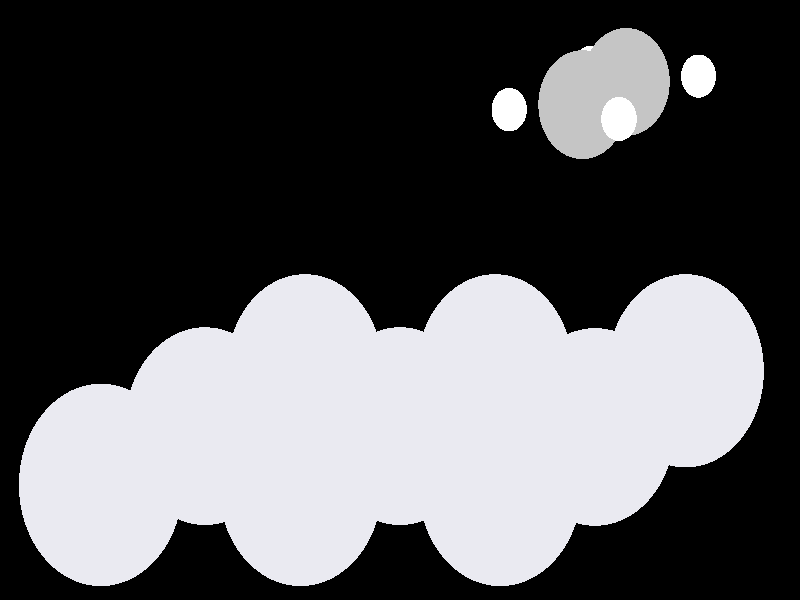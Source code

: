 #include "colors.inc"
#include "finish.inc"

global_settings {assumed_gamma 1 max_trace_level 6}
background {color White transmit 1.0}
camera {perspective
  right -11.34*x up 6.88*y
  direction 100.00*z
  location <0,0,100.00> look_at <0,0,0>}


light_source {<  2.00,   3.00,  40.00> color White
  area_light <0.70, 0, 0>, <0, 0.70, 0>, 3, 3
  adaptive 1 jitter}
// no fog
#declare simple = finish {phong 0.7}
#declare pale = finish {ambient 0.5 diffuse 0.85 roughness 0.001 specular 0.200 }
#declare intermediate = finish {ambient 0.3 diffuse 0.6 specular 0.1 roughness 0.04}
#declare vmd = finish {ambient 0.0 diffuse 0.65 phong 0.1 phong_size 40.0 specular 0.5 }
#declare jmol = finish {ambient 0.2 diffuse 0.6 specular 1 roughness 0.001 metallic}
#declare ase2 = finish {ambient 0.05 brilliance 3 diffuse 0.6 metallic specular 0.7 roughness 0.04 reflection 0.15}
#declare ase3 = finish {ambient 0.15 brilliance 2 diffuse 0.6 metallic specular 1.0 roughness 0.001 reflection 0.0}
#declare glass = finish {ambient 0.05 diffuse 0.3 specular 1.0 roughness 0.001}
#declare glass2 = finish {ambient 0.01 diffuse 0.3 specular 1.0 reflection 0.25 roughness 0.001}
#declare Rcell = 0.050;
#declare Rbond = 0.100;

#macro atom(LOC, R, COL, TRANS, FIN)
  sphere{LOC, R texture{pigment{color COL transmit TRANS} finish{FIN}}}
#end
#macro constrain(LOC, R, COL, TRANS FIN)
union{torus{R, Rcell rotate 45*z texture{pigment{color COL transmit TRANS} finish{FIN}}}
     torus{R, Rcell rotate -45*z texture{pigment{color COL transmit TRANS} finish{FIN}}}
     translate LOC}
#end

// no cell vertices
atom(< -4.24,  -2.12,   0.00>, 1.16, rgb <0.82, 0.82, 0.88>, 0.0, ase3) // #0
atom(< -1.41,  -2.12,  -0.00>, 1.16, rgb <0.82, 0.82, 0.88>, 0.0, ase3) // #1
atom(<  1.42,  -2.12,  -0.00>, 1.16, rgb <0.82, 0.82, 0.88>, 0.0, ase3) // #2
atom(< -2.83,  -1.48,  -2.36>, 1.16, rgb <0.82, 0.82, 0.88>, 0.0, ase3) // #3
atom(<  0.00,  -1.48,  -2.36>, 1.16, rgb <0.82, 0.82, 0.88>, 0.0, ase3) // #4
atom(<  2.83,  -1.49,  -2.36>, 1.16, rgb <0.82, 0.82, 0.88>, 0.0, ase3) // #5
atom(< -1.41,  -0.85,  -4.73>, 1.16, rgb <0.82, 0.82, 0.88>, 0.0, ase3) // #6
atom(<  1.41,  -0.85,  -4.73>, 1.16, rgb <0.82, 0.82, 0.88>, 0.0, ase3) // #7
atom(<  4.24,  -0.85,  -4.73>, 1.16, rgb <0.82, 0.82, 0.88>, 0.0, ase3) // #8
atom(<  3.20,   2.14,  -3.09>, 0.26, rgb <1.00, 1.00, 1.00>, 0.0, ase3) // #9
atom(<  1.61,   2.27,  -4.02>, 0.26, rgb <1.00, 1.00, 1.00>, 0.0, ase3) // #10
atom(<  2.86,   2.83,  -6.09>, 0.26, rgb <1.00, 1.00, 1.00>, 0.0, ase3) // #11
atom(<  4.45,   2.70,  -5.16>, 0.26, rgb <1.00, 1.00, 1.00>, 0.0, ase3) // #12
atom(<  2.69,   2.33,  -4.03>, 0.65, rgb <0.56, 0.56, 0.56>, 0.0, ase3) // #13
atom(<  3.37,   2.63,  -5.15>, 0.65, rgb <0.56, 0.56, 0.56>, 0.0, ase3) // #14

// no constraints
